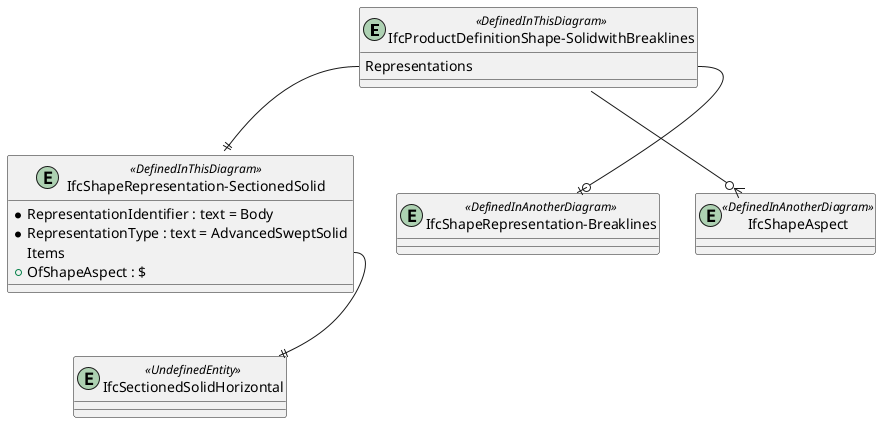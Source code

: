 @startuml 

entity "IfcProductDefinitionShape-SolidwithBreaklines" <<DefinedInThisDiagram>>
{
  Representations
}

entity "IfcShapeRepresentation-SectionedSolid" <<DefinedInThisDiagram>>
{
  *RepresentationIdentifier : text = Body
  *RepresentationType : text = AdvancedSweptSolid
  Items
  +OfShapeAspect : $
}

entity IfcSectionedSolidHorizontal <<UndefinedEntity>>

entity "IfcShapeRepresentation-Breaklines" <<DefinedInAnotherDiagram>>

"IfcProductDefinitionShape-SolidwithBreaklines::Representations" --|| "IfcShapeRepresentation-SectionedSolid"
"IfcProductDefinitionShape-SolidwithBreaklines::Representations" --o| "IfcShapeRepresentation-Breaklines"

"IfcShapeRepresentation-SectionedSolid::Items"--||IfcSectionedSolidHorizontal

entity IfcShapeAspect <<DefinedInAnotherDiagram>>
"IfcProductDefinitionShape-SolidwithBreaklines"--o{IfcShapeAspect


@enduml


